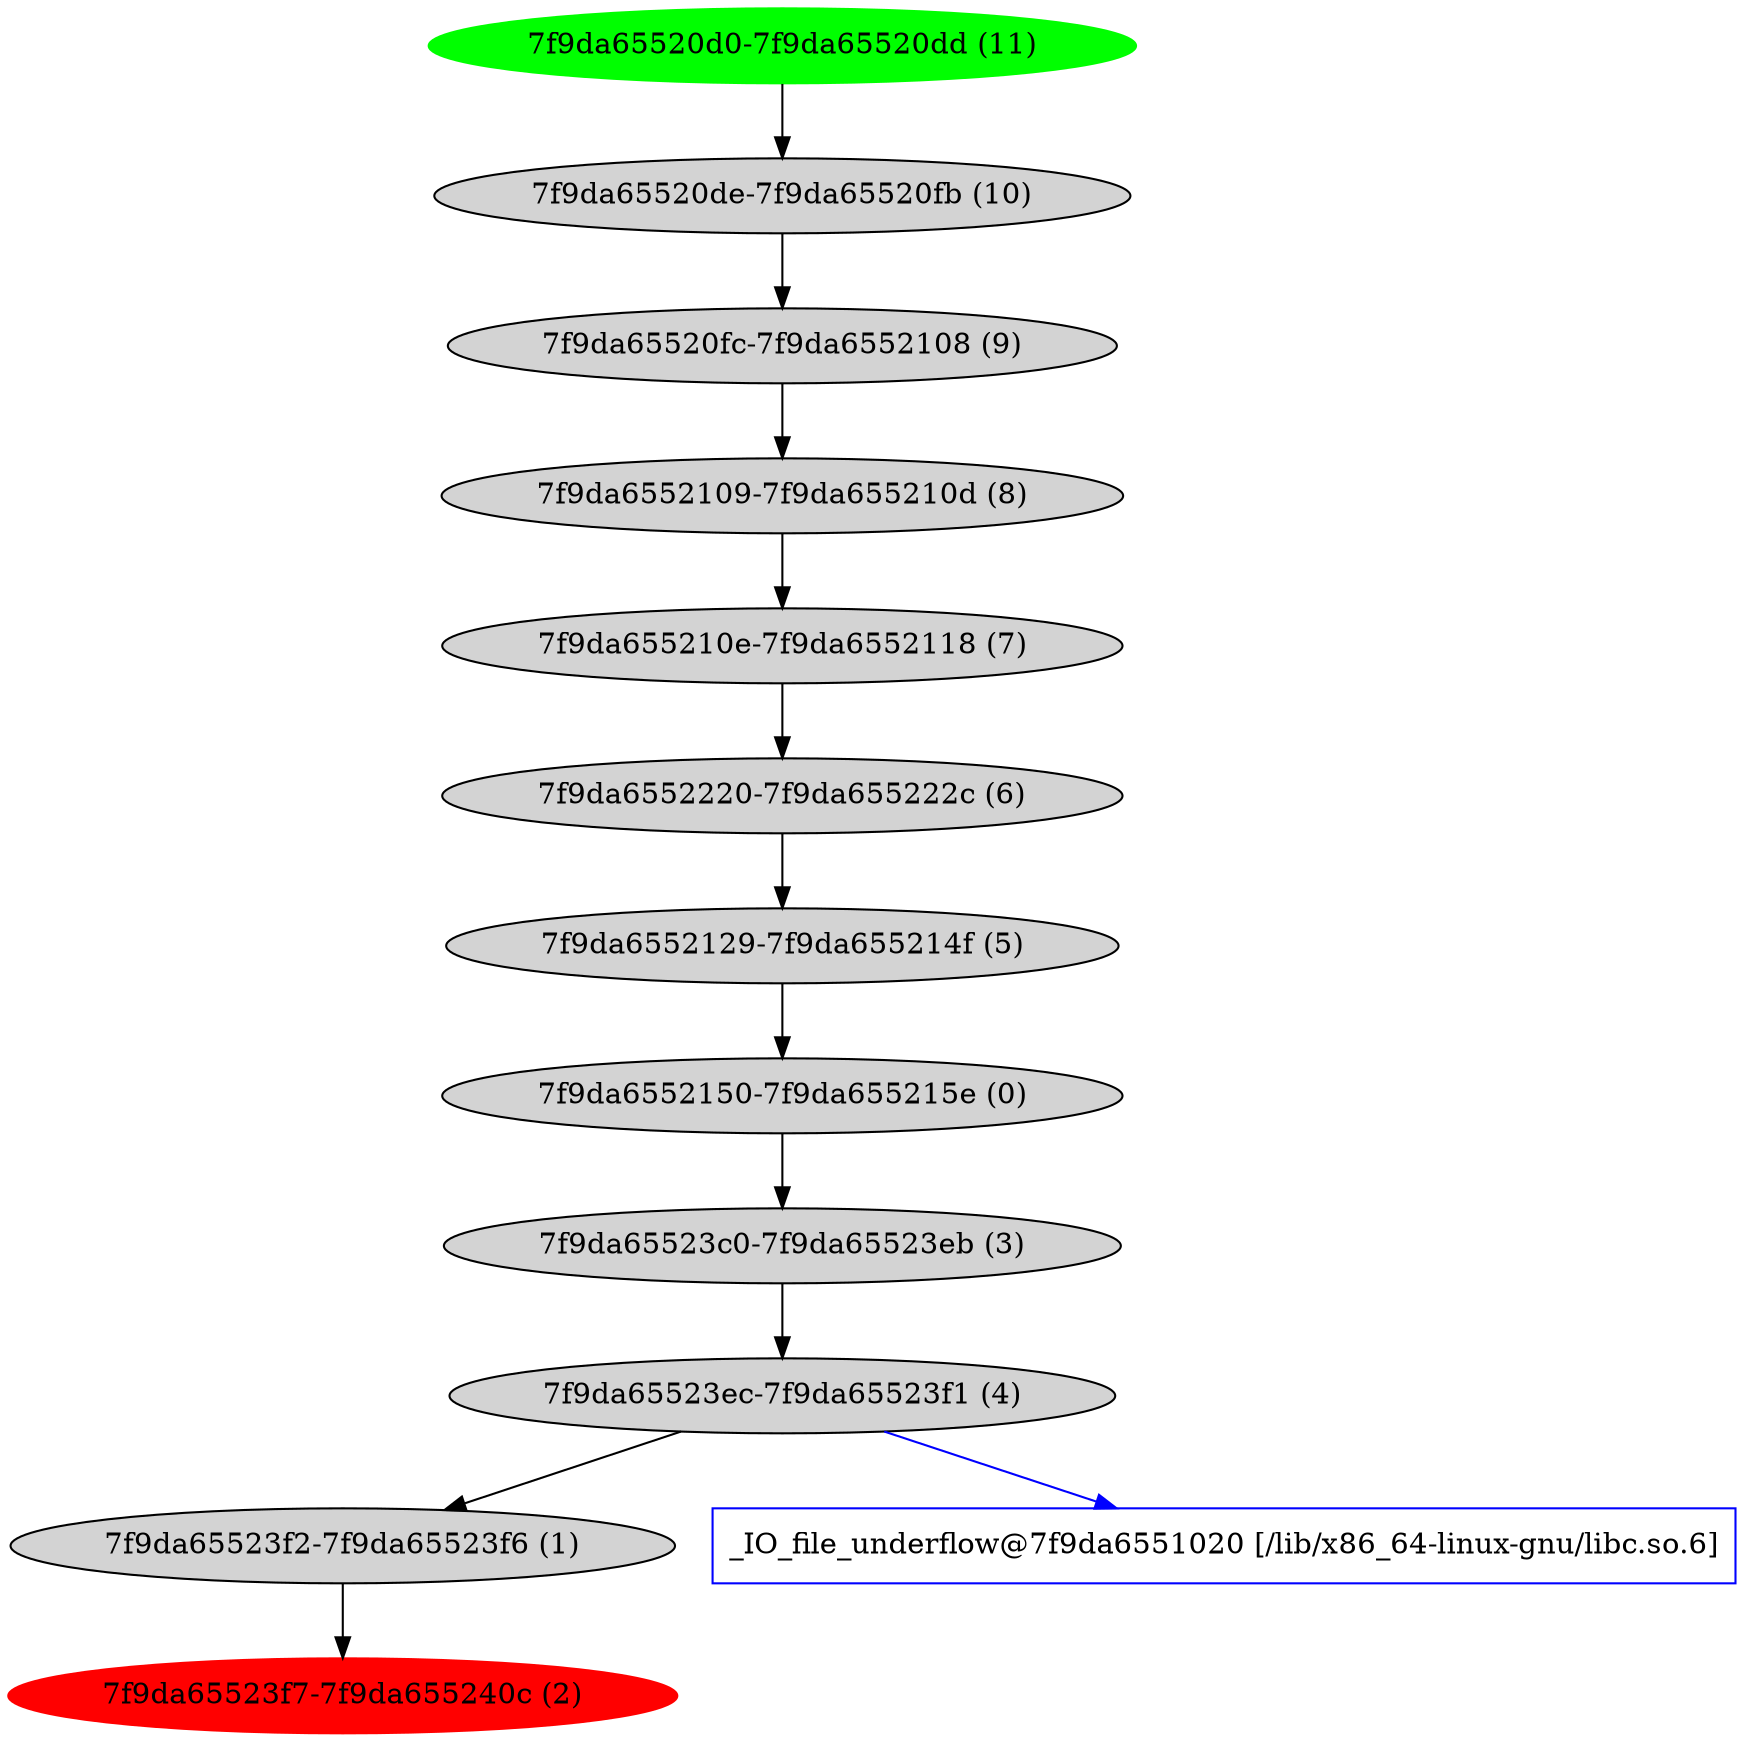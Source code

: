 digraph G {
   bb_7f9da6552150 [label="7f9da6552150-7f9da655215e (0)" style=filled];
   bb_7f9da65523f2 [label="7f9da65523f2-7f9da65523f6 (1)" style=filled];
   bb_7f9da65523f7 [label="7f9da65523f7-7f9da655240c (2)", color="red" style=filled];
   bb_7f9da65523c0 [label="7f9da65523c0-7f9da65523eb (3)" style=filled];
   bb_7f9da65523ec [label="7f9da65523ec-7f9da65523f1 (4)" style=filled];
   bb_7f9da6552129 [label="7f9da6552129-7f9da655214f (5)" style=filled];
   bb_7f9da6552220 [label="7f9da6552220-7f9da655222c (6)" style=filled];
   bb_7f9da655210e [label="7f9da655210e-7f9da6552118 (7)" style=filled];
   bb_7f9da6552109 [label="7f9da6552109-7f9da655210d (8)" style=filled];
   bb_7f9da65520fc [label="7f9da65520fc-7f9da6552108 (9)" style=filled];
   bb_7f9da65520de [label="7f9da65520de-7f9da65520fb (10)" style=filled];
   bb_7f9da65520d0 [label="7f9da65520d0-7f9da65520dd (11)", color="green" style=filled];
   func_7f9da6551020 [label="_IO_file_underflow@7f9da6551020 [/lib/x86_64-linux-gnu/libc.so.6]", color=blue, shape=rectangle,URL="7f9da6551020.svg"];
   bb_7f9da65523ec -> func_7f9da6551020 [color=blue];
   bb_7f9da65520d0 -> bb_7f9da65520de;
   bb_7f9da65520de -> bb_7f9da65520fc;
   bb_7f9da65520fc -> bb_7f9da6552109;
   bb_7f9da6552109 -> bb_7f9da655210e;
   bb_7f9da655210e -> bb_7f9da6552220;
   bb_7f9da6552220 -> bb_7f9da6552129;
   bb_7f9da6552129 -> bb_7f9da6552150;
   bb_7f9da6552150 -> bb_7f9da65523c0;
   bb_7f9da65523c0 -> bb_7f9da65523ec;
   bb_7f9da65523ec -> bb_7f9da65523f2;
   bb_7f9da65523f2 -> bb_7f9da65523f7;
}